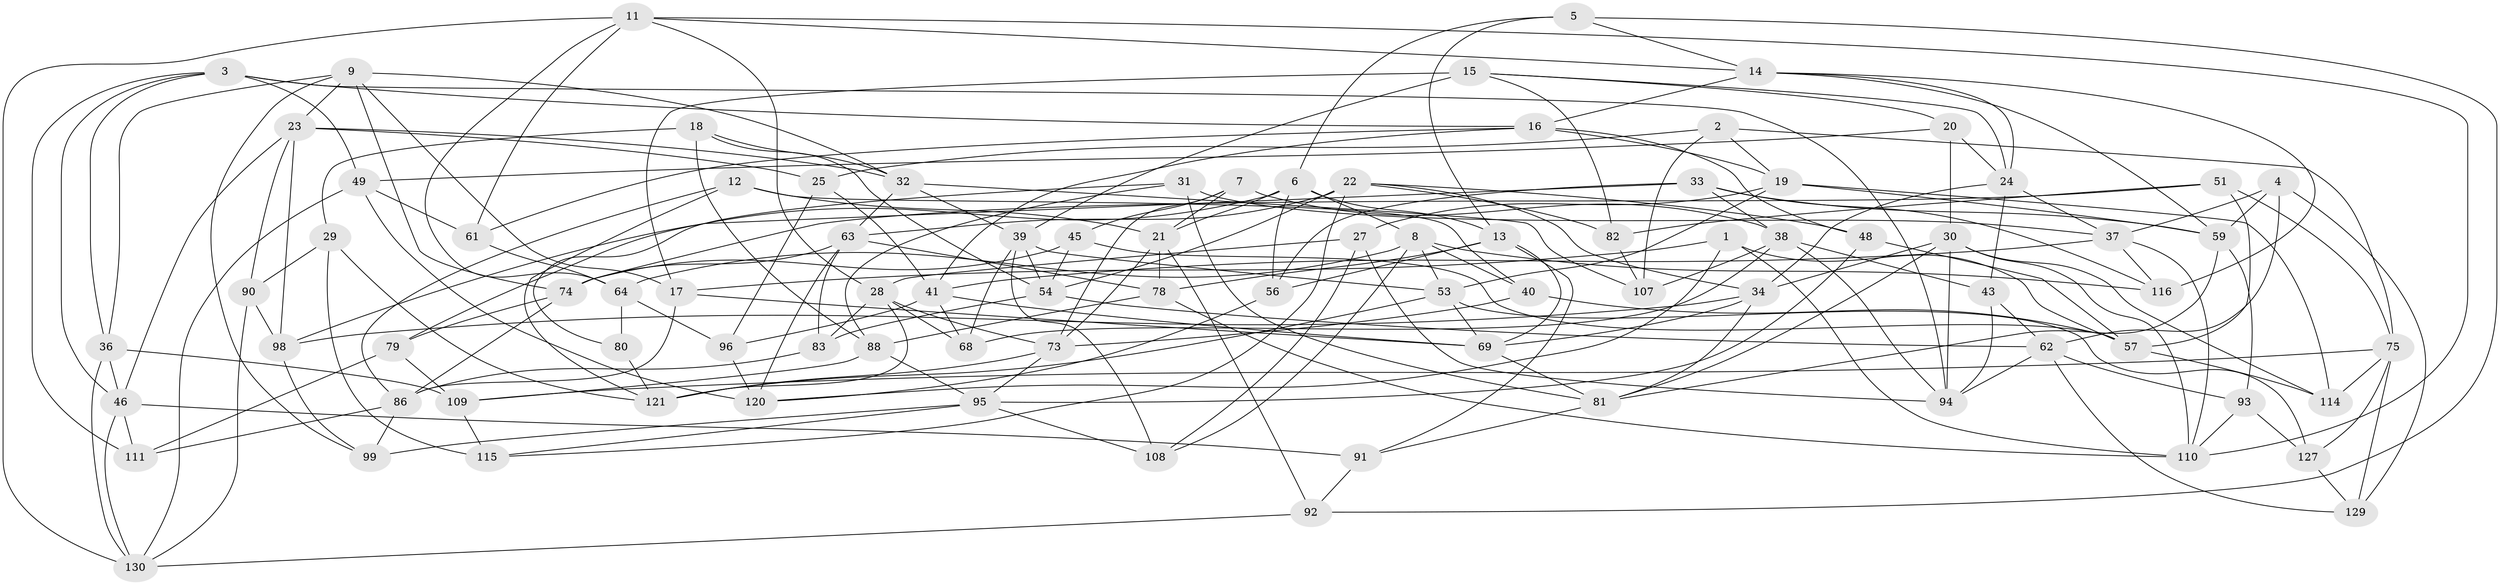 // Generated by graph-tools (version 1.1) at 2025/24/03/03/25 07:24:31]
// undirected, 88 vertices, 220 edges
graph export_dot {
graph [start="1"]
  node [color=gray90,style=filled];
  1;
  2;
  3 [super="+35"];
  4;
  5;
  6 [super="+103"];
  7;
  8 [super="+10"];
  9 [super="+52"];
  11 [super="+71"];
  12;
  13 [super="+101"];
  14 [super="+77"];
  15 [super="+87"];
  16 [super="+72"];
  17 [super="+58"];
  18;
  19 [super="+119"];
  20;
  21 [super="+26"];
  22 [super="+60"];
  23 [super="+42"];
  24 [super="+65"];
  25;
  27;
  28 [super="+70"];
  29;
  30 [super="+50"];
  31;
  32 [super="+138"];
  33 [super="+66"];
  34 [super="+44"];
  36 [super="+133"];
  37 [super="+123"];
  38 [super="+55"];
  39 [super="+47"];
  40;
  41 [super="+85"];
  43;
  45;
  46 [super="+126"];
  48;
  49 [super="+100"];
  51;
  53 [super="+134"];
  54 [super="+67"];
  56;
  57 [super="+97"];
  59 [super="+84"];
  61;
  62 [super="+105"];
  63 [super="+117"];
  64 [super="+76"];
  68;
  69 [super="+106"];
  73 [super="+89"];
  74 [super="+104"];
  75 [super="+136"];
  78 [super="+112"];
  79;
  80;
  81 [super="+128"];
  82;
  83;
  86 [super="+102"];
  88 [super="+113"];
  90;
  91;
  92;
  93;
  94 [super="+132"];
  95 [super="+125"];
  96;
  98 [super="+118"];
  99;
  107;
  108;
  109 [super="+135"];
  110 [super="+124"];
  111;
  114;
  115;
  116;
  120 [super="+122"];
  121 [super="+137"];
  127;
  129;
  130 [super="+131"];
  1 -- 120;
  1 -- 57;
  1 -- 110;
  1 -- 17;
  2 -- 107;
  2 -- 75;
  2 -- 25;
  2 -- 19;
  3 -- 16;
  3 -- 49;
  3 -- 46;
  3 -- 36;
  3 -- 111;
  3 -- 94;
  4 -- 129;
  4 -- 62;
  4 -- 37;
  4 -- 59;
  5 -- 92;
  5 -- 6;
  5 -- 14;
  5 -- 13;
  6 -- 56;
  6 -- 8;
  6 -- 13;
  6 -- 79;
  6 -- 21;
  7 -- 45;
  7 -- 21;
  7 -- 38;
  7 -- 73;
  8 -- 108;
  8 -- 53;
  8 -- 40;
  8 -- 64;
  8 -- 116;
  9 -- 99;
  9 -- 32;
  9 -- 36;
  9 -- 17;
  9 -- 23;
  9 -- 74;
  11 -- 14;
  11 -- 64;
  11 -- 130;
  11 -- 28;
  11 -- 61;
  11 -- 110;
  12 -- 121;
  12 -- 21;
  12 -- 40;
  12 -- 86;
  13 -- 69;
  13 -- 91;
  13 -- 56;
  13 -- 78;
  14 -- 116;
  14 -- 24;
  14 -- 16;
  14 -- 59;
  15 -- 82;
  15 -- 24;
  15 -- 17 [weight=2];
  15 -- 20;
  15 -- 39;
  16 -- 19;
  16 -- 41;
  16 -- 48;
  16 -- 61;
  17 -- 69;
  17 -- 86;
  18 -- 88;
  18 -- 29;
  18 -- 54;
  18 -- 32;
  19 -- 27;
  19 -- 59;
  19 -- 114;
  19 -- 53;
  20 -- 24;
  20 -- 49;
  20 -- 30;
  21 -- 92;
  21 -- 73;
  21 -- 78;
  22 -- 63;
  22 -- 115;
  22 -- 34;
  22 -- 48;
  22 -- 82;
  22 -- 54;
  23 -- 90;
  23 -- 32;
  23 -- 25;
  23 -- 98;
  23 -- 46;
  24 -- 34;
  24 -- 43;
  24 -- 37;
  25 -- 41;
  25 -- 96;
  27 -- 28;
  27 -- 108;
  27 -- 94;
  28 -- 73;
  28 -- 121;
  28 -- 83;
  28 -- 68;
  29 -- 121;
  29 -- 115;
  29 -- 90;
  30 -- 94;
  30 -- 34;
  30 -- 110;
  30 -- 81;
  30 -- 114;
  31 -- 80;
  31 -- 81;
  31 -- 37;
  31 -- 88;
  32 -- 107;
  32 -- 63;
  32 -- 39;
  33 -- 116;
  33 -- 56;
  33 -- 38;
  33 -- 98 [weight=2];
  33 -- 59;
  34 -- 81;
  34 -- 69;
  34 -- 98;
  36 -- 109 [weight=2];
  36 -- 130;
  36 -- 46;
  37 -- 116;
  37 -- 41;
  37 -- 110;
  38 -- 94;
  38 -- 107;
  38 -- 43;
  38 -- 68;
  39 -- 68;
  39 -- 53;
  39 -- 108;
  39 -- 54;
  40 -- 73;
  40 -- 57;
  41 -- 69;
  41 -- 96;
  41 -- 68;
  43 -- 62;
  43 -- 94;
  45 -- 57;
  45 -- 74;
  45 -- 54;
  46 -- 91;
  46 -- 130;
  46 -- 111;
  48 -- 95;
  48 -- 57;
  49 -- 120 [weight=2];
  49 -- 130;
  49 -- 61;
  51 -- 75;
  51 -- 82;
  51 -- 57;
  51 -- 74;
  53 -- 127;
  53 -- 121;
  53 -- 69;
  54 -- 83;
  54 -- 62;
  56 -- 120;
  57 -- 114;
  59 -- 93;
  59 -- 81;
  61 -- 64;
  62 -- 93;
  62 -- 94;
  62 -- 129;
  63 -- 83;
  63 -- 74;
  63 -- 120;
  63 -- 78;
  64 -- 96;
  64 -- 80 [weight=2];
  69 -- 81;
  73 -- 95;
  73 -- 121;
  74 -- 79;
  74 -- 86;
  75 -- 129;
  75 -- 114;
  75 -- 109;
  75 -- 127;
  78 -- 110;
  78 -- 88 [weight=2];
  79 -- 111;
  79 -- 109;
  80 -- 121;
  81 -- 91;
  82 -- 107;
  83 -- 86;
  86 -- 111;
  86 -- 99;
  88 -- 109;
  88 -- 95;
  90 -- 130;
  90 -- 98;
  91 -- 92;
  92 -- 130;
  93 -- 110;
  93 -- 127;
  95 -- 115;
  95 -- 99;
  95 -- 108;
  96 -- 120;
  98 -- 99;
  109 -- 115;
  127 -- 129;
}
